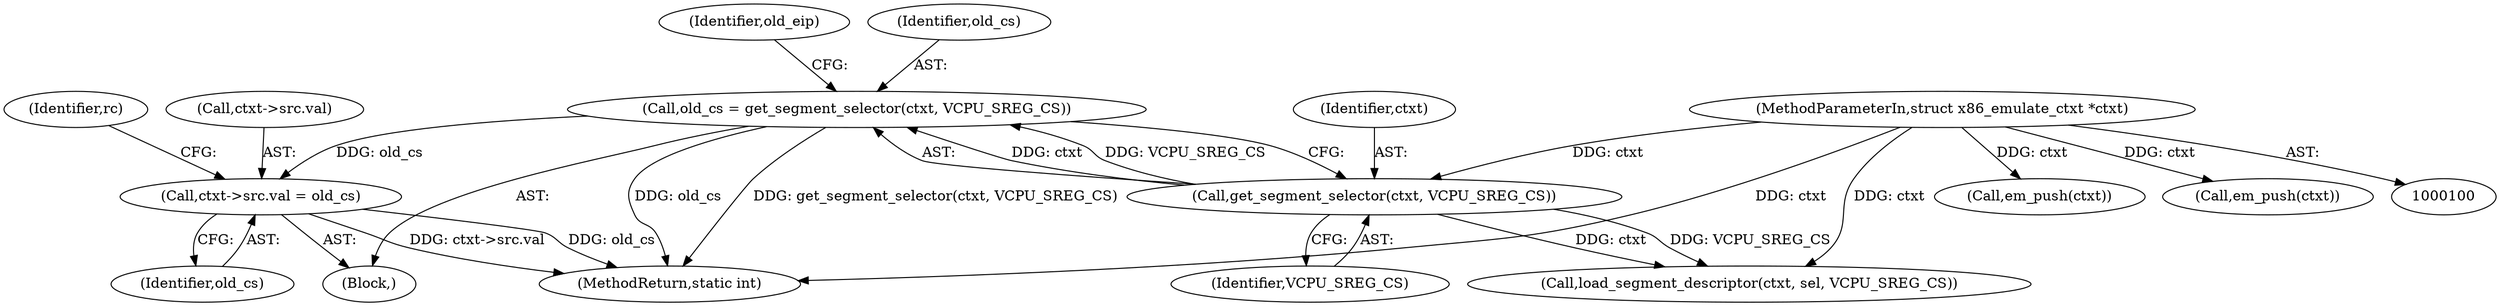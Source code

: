 digraph "0_linux_d1442d85cc30ea75f7d399474ca738e0bc96f715_0@pointer" {
"1000155" [label="(Call,ctxt->src.val = old_cs)"];
"1000107" [label="(Call,old_cs = get_segment_selector(ctxt, VCPU_SREG_CS))"];
"1000109" [label="(Call,get_segment_selector(ctxt, VCPU_SREG_CS))"];
"1000101" [label="(MethodParameterIn,struct x86_emulate_ctxt *ctxt)"];
"1000102" [label="(Block,)"];
"1000163" [label="(Identifier,rc)"];
"1000113" [label="(Identifier,old_eip)"];
"1000109" [label="(Call,get_segment_selector(ctxt, VCPU_SREG_CS))"];
"1000161" [label="(Identifier,old_cs)"];
"1000155" [label="(Call,ctxt->src.val = old_cs)"];
"1000156" [label="(Call,ctxt->src.val)"];
"1000182" [label="(MethodReturn,static int)"];
"1000107" [label="(Call,old_cs = get_segment_selector(ctxt, VCPU_SREG_CS))"];
"1000164" [label="(Call,em_push(ctxt))"];
"1000111" [label="(Identifier,VCPU_SREG_CS)"];
"1000110" [label="(Identifier,ctxt)"];
"1000101" [label="(MethodParameterIn,struct x86_emulate_ctxt *ctxt)"];
"1000131" [label="(Call,load_segment_descriptor(ctxt, sel, VCPU_SREG_CS))"];
"1000108" [label="(Identifier,old_cs)"];
"1000180" [label="(Call,em_push(ctxt))"];
"1000155" -> "1000102"  [label="AST: "];
"1000155" -> "1000161"  [label="CFG: "];
"1000156" -> "1000155"  [label="AST: "];
"1000161" -> "1000155"  [label="AST: "];
"1000163" -> "1000155"  [label="CFG: "];
"1000155" -> "1000182"  [label="DDG: ctxt->src.val"];
"1000155" -> "1000182"  [label="DDG: old_cs"];
"1000107" -> "1000155"  [label="DDG: old_cs"];
"1000107" -> "1000102"  [label="AST: "];
"1000107" -> "1000109"  [label="CFG: "];
"1000108" -> "1000107"  [label="AST: "];
"1000109" -> "1000107"  [label="AST: "];
"1000113" -> "1000107"  [label="CFG: "];
"1000107" -> "1000182"  [label="DDG: old_cs"];
"1000107" -> "1000182"  [label="DDG: get_segment_selector(ctxt, VCPU_SREG_CS)"];
"1000109" -> "1000107"  [label="DDG: ctxt"];
"1000109" -> "1000107"  [label="DDG: VCPU_SREG_CS"];
"1000109" -> "1000111"  [label="CFG: "];
"1000110" -> "1000109"  [label="AST: "];
"1000111" -> "1000109"  [label="AST: "];
"1000101" -> "1000109"  [label="DDG: ctxt"];
"1000109" -> "1000131"  [label="DDG: ctxt"];
"1000109" -> "1000131"  [label="DDG: VCPU_SREG_CS"];
"1000101" -> "1000100"  [label="AST: "];
"1000101" -> "1000182"  [label="DDG: ctxt"];
"1000101" -> "1000131"  [label="DDG: ctxt"];
"1000101" -> "1000164"  [label="DDG: ctxt"];
"1000101" -> "1000180"  [label="DDG: ctxt"];
}
